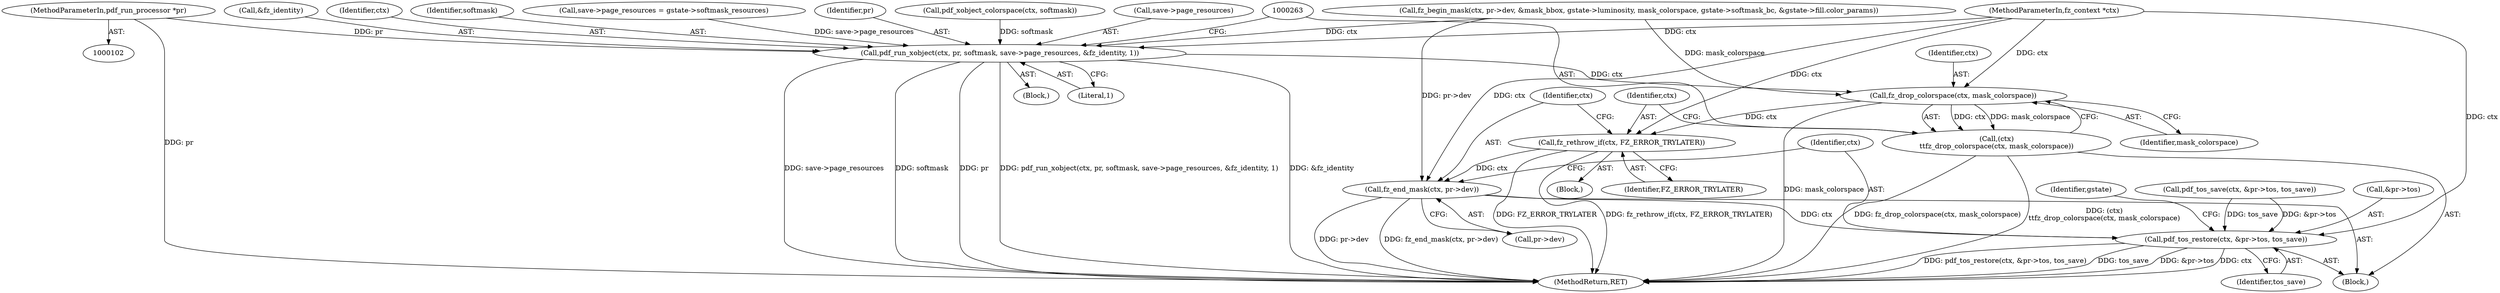 digraph "0_ghostscript_4dcc6affe04368461310a21238f7e1871a752a05@pointer" {
"1000104" [label="(MethodParameterIn,pdf_run_processor *pr)"];
"1000252" [label="(Call,pdf_run_xobject(ctx, pr, softmask, save->page_resources, &fz_identity, 1))"];
"1000264" [label="(Call,fz_drop_colorspace(ctx, mask_colorspace))"];
"1000262" [label="(Call,(ctx)\n\t\tfz_drop_colorspace(ctx, mask_colorspace))"];
"1000268" [label="(Call,fz_rethrow_if(ctx, FZ_ERROR_TRYLATER))"];
"1000271" [label="(Call,fz_end_mask(ctx, pr->dev))"];
"1000276" [label="(Call,pdf_tos_restore(ctx, &pr->tos, tos_save))"];
"1000271" [label="(Call,fz_end_mask(ctx, pr->dev))"];
"1000266" [label="(Identifier,mask_colorspace)"];
"1000284" [label="(Identifier,gstate)"];
"1000103" [label="(MethodParameterIn,fz_context *ctx)"];
"1000139" [label="(Call,save->page_resources = gstate->softmask_resources)"];
"1000278" [label="(Call,&pr->tos)"];
"1000299" [label="(MethodReturn,RET)"];
"1000277" [label="(Identifier,ctx)"];
"1000104" [label="(MethodParameterIn,pdf_run_processor *pr)"];
"1000232" [label="(Call,fz_begin_mask(ctx, pr->dev, &mask_bbox, gstate->luminosity, mask_colorspace, gstate->softmask_bc, &gstate->fill.color_params))"];
"1000262" [label="(Call,(ctx)\n\t\tfz_drop_colorspace(ctx, mask_colorspace))"];
"1000254" [label="(Identifier,pr)"];
"1000276" [label="(Call,pdf_tos_restore(ctx, &pr->tos, tos_save))"];
"1000215" [label="(Call,pdf_xobject_colorspace(ctx, softmask))"];
"1000256" [label="(Call,save->page_resources)"];
"1000267" [label="(Block,)"];
"1000270" [label="(Identifier,FZ_ERROR_TRYLATER)"];
"1000259" [label="(Call,&fz_identity)"];
"1000231" [label="(Block,)"];
"1000272" [label="(Identifier,ctx)"];
"1000264" [label="(Call,fz_drop_colorspace(ctx, mask_colorspace))"];
"1000106" [label="(Block,)"];
"1000168" [label="(Call,pdf_tos_save(ctx, &pr->tos, tos_save))"];
"1000269" [label="(Identifier,ctx)"];
"1000261" [label="(Literal,1)"];
"1000253" [label="(Identifier,ctx)"];
"1000255" [label="(Identifier,softmask)"];
"1000273" [label="(Call,pr->dev)"];
"1000265" [label="(Identifier,ctx)"];
"1000268" [label="(Call,fz_rethrow_if(ctx, FZ_ERROR_TRYLATER))"];
"1000252" [label="(Call,pdf_run_xobject(ctx, pr, softmask, save->page_resources, &fz_identity, 1))"];
"1000282" [label="(Identifier,tos_save)"];
"1000104" -> "1000102"  [label="AST: "];
"1000104" -> "1000299"  [label="DDG: pr"];
"1000104" -> "1000252"  [label="DDG: pr"];
"1000252" -> "1000231"  [label="AST: "];
"1000252" -> "1000261"  [label="CFG: "];
"1000253" -> "1000252"  [label="AST: "];
"1000254" -> "1000252"  [label="AST: "];
"1000255" -> "1000252"  [label="AST: "];
"1000256" -> "1000252"  [label="AST: "];
"1000259" -> "1000252"  [label="AST: "];
"1000261" -> "1000252"  [label="AST: "];
"1000263" -> "1000252"  [label="CFG: "];
"1000252" -> "1000299"  [label="DDG: &fz_identity"];
"1000252" -> "1000299"  [label="DDG: softmask"];
"1000252" -> "1000299"  [label="DDG: pr"];
"1000252" -> "1000299"  [label="DDG: pdf_run_xobject(ctx, pr, softmask, save->page_resources, &fz_identity, 1)"];
"1000252" -> "1000299"  [label="DDG: save->page_resources"];
"1000232" -> "1000252"  [label="DDG: ctx"];
"1000103" -> "1000252"  [label="DDG: ctx"];
"1000215" -> "1000252"  [label="DDG: softmask"];
"1000139" -> "1000252"  [label="DDG: save->page_resources"];
"1000252" -> "1000264"  [label="DDG: ctx"];
"1000264" -> "1000262"  [label="AST: "];
"1000264" -> "1000266"  [label="CFG: "];
"1000265" -> "1000264"  [label="AST: "];
"1000266" -> "1000264"  [label="AST: "];
"1000262" -> "1000264"  [label="CFG: "];
"1000264" -> "1000299"  [label="DDG: mask_colorspace"];
"1000264" -> "1000262"  [label="DDG: ctx"];
"1000264" -> "1000262"  [label="DDG: mask_colorspace"];
"1000103" -> "1000264"  [label="DDG: ctx"];
"1000232" -> "1000264"  [label="DDG: mask_colorspace"];
"1000264" -> "1000268"  [label="DDG: ctx"];
"1000262" -> "1000106"  [label="AST: "];
"1000263" -> "1000262"  [label="AST: "];
"1000269" -> "1000262"  [label="CFG: "];
"1000262" -> "1000299"  [label="DDG: (ctx)\n\t\tfz_drop_colorspace(ctx, mask_colorspace)"];
"1000262" -> "1000299"  [label="DDG: fz_drop_colorspace(ctx, mask_colorspace)"];
"1000268" -> "1000267"  [label="AST: "];
"1000268" -> "1000270"  [label="CFG: "];
"1000269" -> "1000268"  [label="AST: "];
"1000270" -> "1000268"  [label="AST: "];
"1000272" -> "1000268"  [label="CFG: "];
"1000268" -> "1000299"  [label="DDG: fz_rethrow_if(ctx, FZ_ERROR_TRYLATER)"];
"1000268" -> "1000299"  [label="DDG: FZ_ERROR_TRYLATER"];
"1000103" -> "1000268"  [label="DDG: ctx"];
"1000268" -> "1000271"  [label="DDG: ctx"];
"1000271" -> "1000106"  [label="AST: "];
"1000271" -> "1000273"  [label="CFG: "];
"1000272" -> "1000271"  [label="AST: "];
"1000273" -> "1000271"  [label="AST: "];
"1000277" -> "1000271"  [label="CFG: "];
"1000271" -> "1000299"  [label="DDG: pr->dev"];
"1000271" -> "1000299"  [label="DDG: fz_end_mask(ctx, pr->dev)"];
"1000103" -> "1000271"  [label="DDG: ctx"];
"1000232" -> "1000271"  [label="DDG: pr->dev"];
"1000271" -> "1000276"  [label="DDG: ctx"];
"1000276" -> "1000106"  [label="AST: "];
"1000276" -> "1000282"  [label="CFG: "];
"1000277" -> "1000276"  [label="AST: "];
"1000278" -> "1000276"  [label="AST: "];
"1000282" -> "1000276"  [label="AST: "];
"1000284" -> "1000276"  [label="CFG: "];
"1000276" -> "1000299"  [label="DDG: pdf_tos_restore(ctx, &pr->tos, tos_save)"];
"1000276" -> "1000299"  [label="DDG: tos_save"];
"1000276" -> "1000299"  [label="DDG: &pr->tos"];
"1000276" -> "1000299"  [label="DDG: ctx"];
"1000103" -> "1000276"  [label="DDG: ctx"];
"1000168" -> "1000276"  [label="DDG: &pr->tos"];
"1000168" -> "1000276"  [label="DDG: tos_save"];
}
